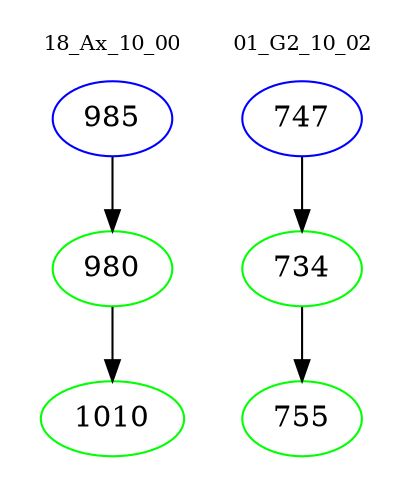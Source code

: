 digraph{
subgraph cluster_0 {
color = white
label = "18_Ax_10_00";
fontsize=10;
T0_985 [label="985", color="blue"]
T0_985 -> T0_980 [color="black"]
T0_980 [label="980", color="green"]
T0_980 -> T0_1010 [color="black"]
T0_1010 [label="1010", color="green"]
}
subgraph cluster_1 {
color = white
label = "01_G2_10_02";
fontsize=10;
T1_747 [label="747", color="blue"]
T1_747 -> T1_734 [color="black"]
T1_734 [label="734", color="green"]
T1_734 -> T1_755 [color="black"]
T1_755 [label="755", color="green"]
}
}
